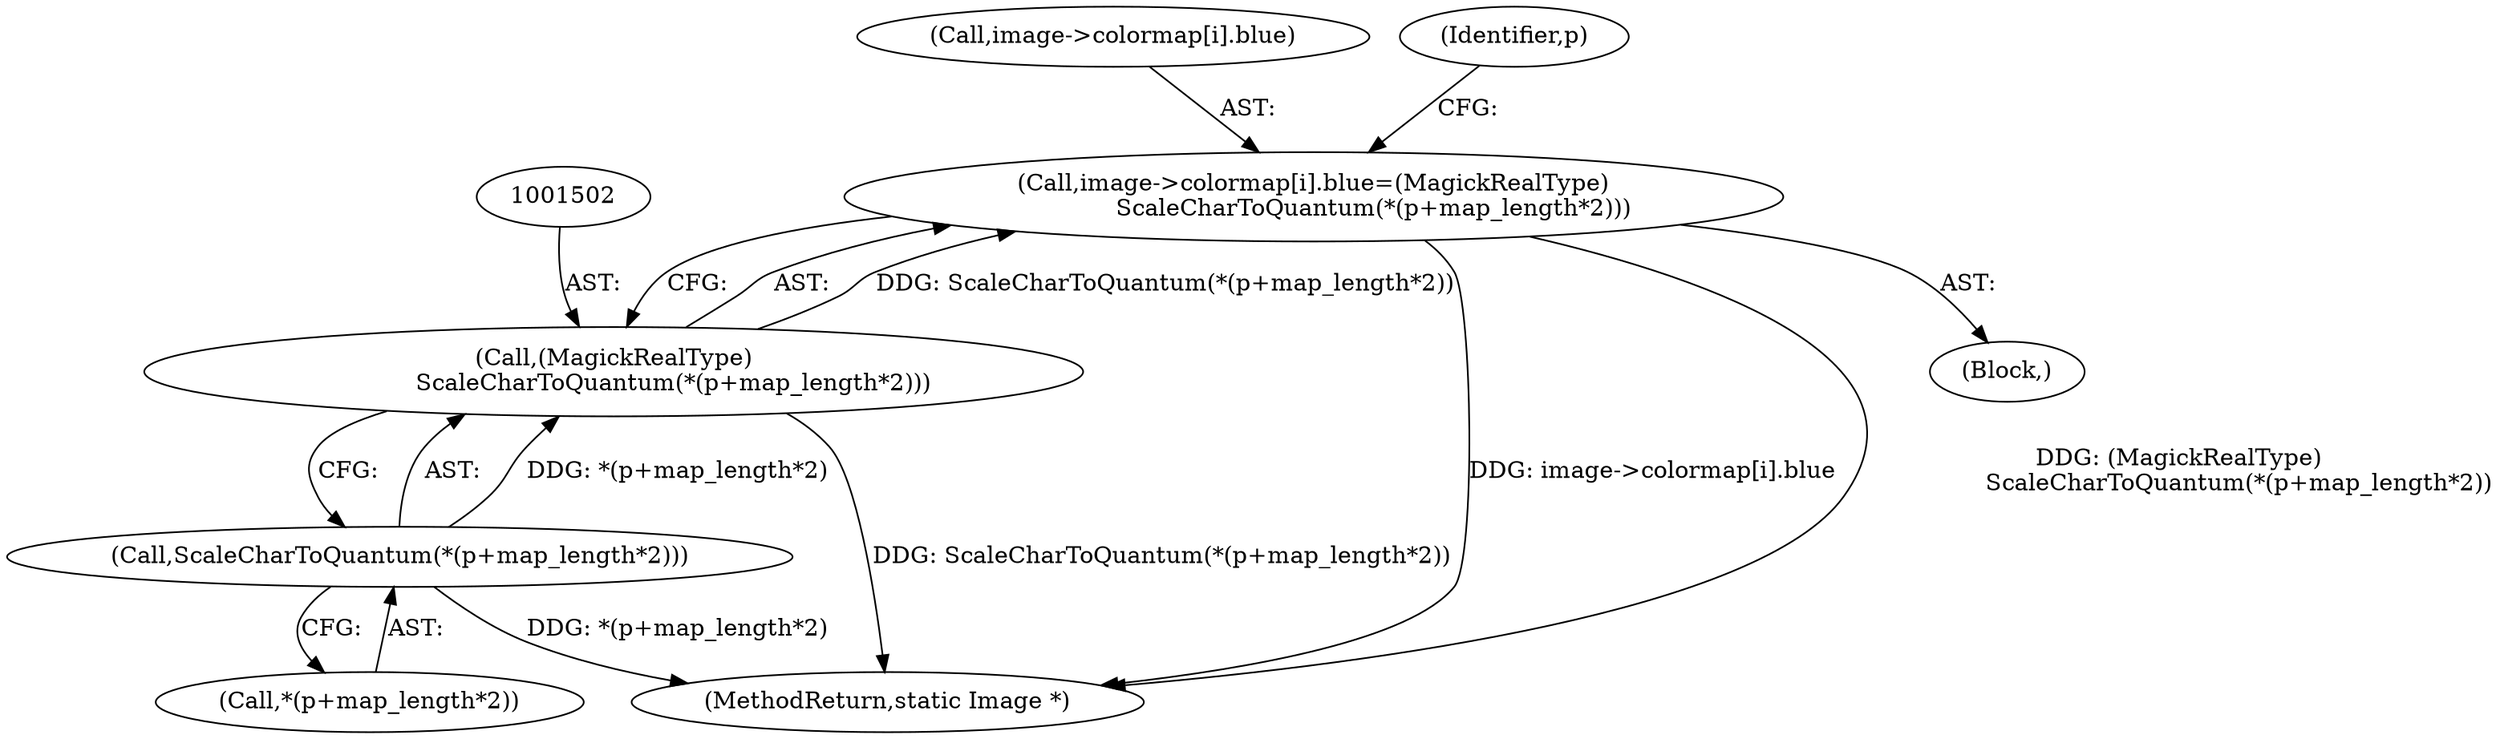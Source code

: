 digraph "0_ImageMagick_2ad6d33493750a28a5a655d319a8e0b16c392de1@array" {
"1001493" [label="(Call,image->colormap[i].blue=(MagickRealType)\n                ScaleCharToQuantum(*(p+map_length*2)))"];
"1001501" [label="(Call,(MagickRealType)\n                ScaleCharToQuantum(*(p+map_length*2)))"];
"1001503" [label="(Call,ScaleCharToQuantum(*(p+map_length*2)))"];
"1001944" [label="(MethodReturn,static Image *)"];
"1001494" [label="(Call,image->colormap[i].blue)"];
"1001511" [label="(Identifier,p)"];
"1001501" [label="(Call,(MagickRealType)\n                ScaleCharToQuantum(*(p+map_length*2)))"];
"1001504" [label="(Call,*(p+map_length*2))"];
"1001464" [label="(Block,)"];
"1001503" [label="(Call,ScaleCharToQuantum(*(p+map_length*2)))"];
"1001493" [label="(Call,image->colormap[i].blue=(MagickRealType)\n                ScaleCharToQuantum(*(p+map_length*2)))"];
"1001493" -> "1001464"  [label="AST: "];
"1001493" -> "1001501"  [label="CFG: "];
"1001494" -> "1001493"  [label="AST: "];
"1001501" -> "1001493"  [label="AST: "];
"1001511" -> "1001493"  [label="CFG: "];
"1001493" -> "1001944"  [label="DDG: image->colormap[i].blue"];
"1001493" -> "1001944"  [label="DDG: (MagickRealType)\n                ScaleCharToQuantum(*(p+map_length*2))"];
"1001501" -> "1001493"  [label="DDG: ScaleCharToQuantum(*(p+map_length*2))"];
"1001501" -> "1001503"  [label="CFG: "];
"1001502" -> "1001501"  [label="AST: "];
"1001503" -> "1001501"  [label="AST: "];
"1001501" -> "1001944"  [label="DDG: ScaleCharToQuantum(*(p+map_length*2))"];
"1001503" -> "1001501"  [label="DDG: *(p+map_length*2)"];
"1001503" -> "1001504"  [label="CFG: "];
"1001504" -> "1001503"  [label="AST: "];
"1001503" -> "1001944"  [label="DDG: *(p+map_length*2)"];
}
